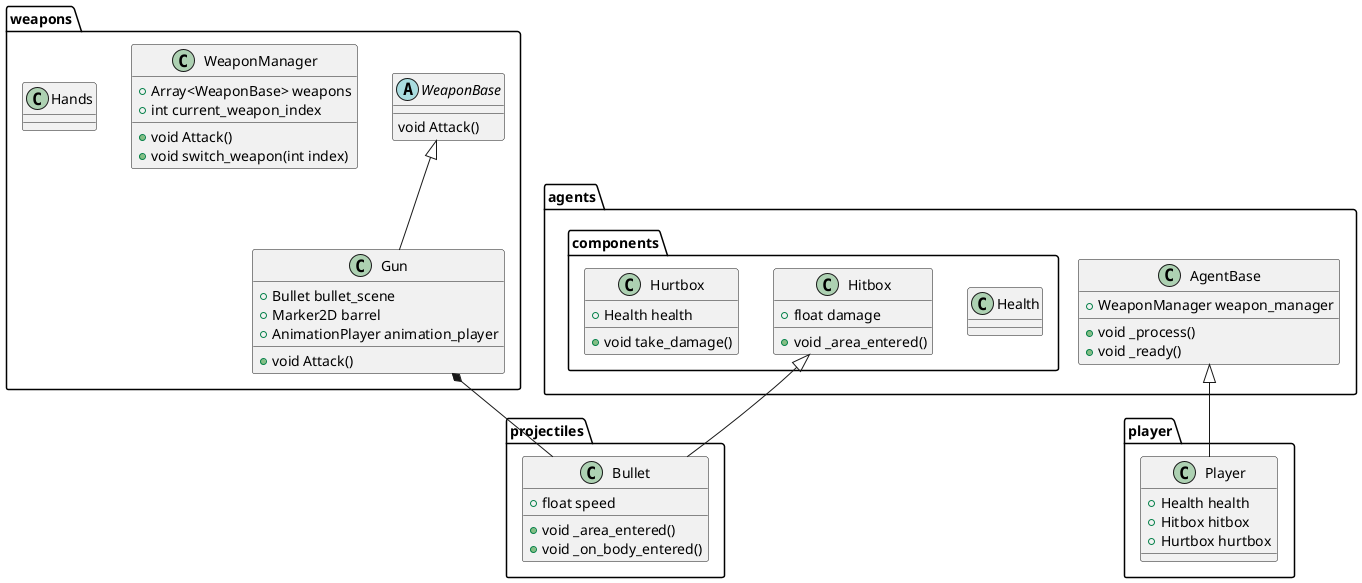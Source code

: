 @startuml classes
' Declaring classes

package weapons {
    abstract WeaponBase{
        void Attack()
    }
    class Gun{
        + Bullet bullet_scene
        + Marker2D barrel
        + AnimationPlayer animation_player
        + void Attack()
    }
    class WeaponManager{
        +Array<WeaponBase> weapons
        +int current_weapon_index
        +void Attack()
        +void switch_weapon(int index)
    }
    class Hands{
    }
}
package projectiles {
    class Bullet{
        +float speed
        +void _area_entered()
        +void _on_body_entered()
    }
}
package agents{
    package components {
        class Health
        class Hitbox{
            +float damage
            +void _area_entered()
        }
        class Hurtbox{
            +Health health
            +void take_damage()
        }
    }
    
    class AgentBase {
        +WeaponManager weapon_manager
        +void _process()
        +void _ready()
    }
}
package player{
    class Player{
        +Health health
        +Hitbox hitbox
        +Hurtbox hurtbox
    }
}

AgentBase <|-- Player
Hitbox <|-- Bullet
WeaponBase <|--  Gun
Gun  *-- Bullet
@enduml